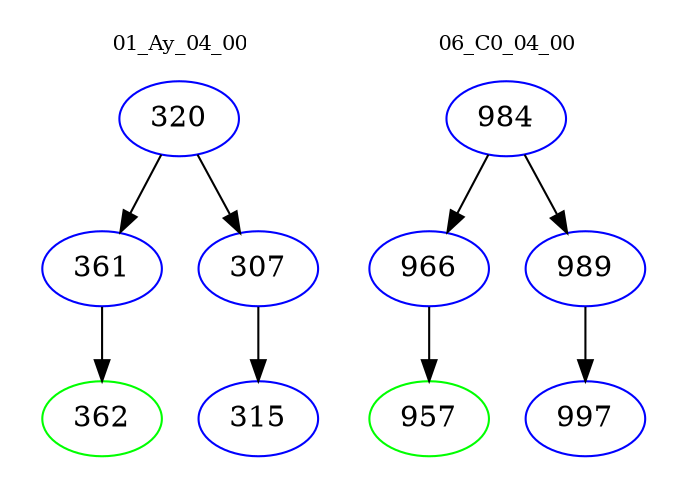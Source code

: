digraph{
subgraph cluster_0 {
color = white
label = "01_Ay_04_00";
fontsize=10;
T0_320 [label="320", color="blue"]
T0_320 -> T0_361 [color="black"]
T0_361 [label="361", color="blue"]
T0_361 -> T0_362 [color="black"]
T0_362 [label="362", color="green"]
T0_320 -> T0_307 [color="black"]
T0_307 [label="307", color="blue"]
T0_307 -> T0_315 [color="black"]
T0_315 [label="315", color="blue"]
}
subgraph cluster_1 {
color = white
label = "06_C0_04_00";
fontsize=10;
T1_984 [label="984", color="blue"]
T1_984 -> T1_966 [color="black"]
T1_966 [label="966", color="blue"]
T1_966 -> T1_957 [color="black"]
T1_957 [label="957", color="green"]
T1_984 -> T1_989 [color="black"]
T1_989 [label="989", color="blue"]
T1_989 -> T1_997 [color="black"]
T1_997 [label="997", color="blue"]
}
}
